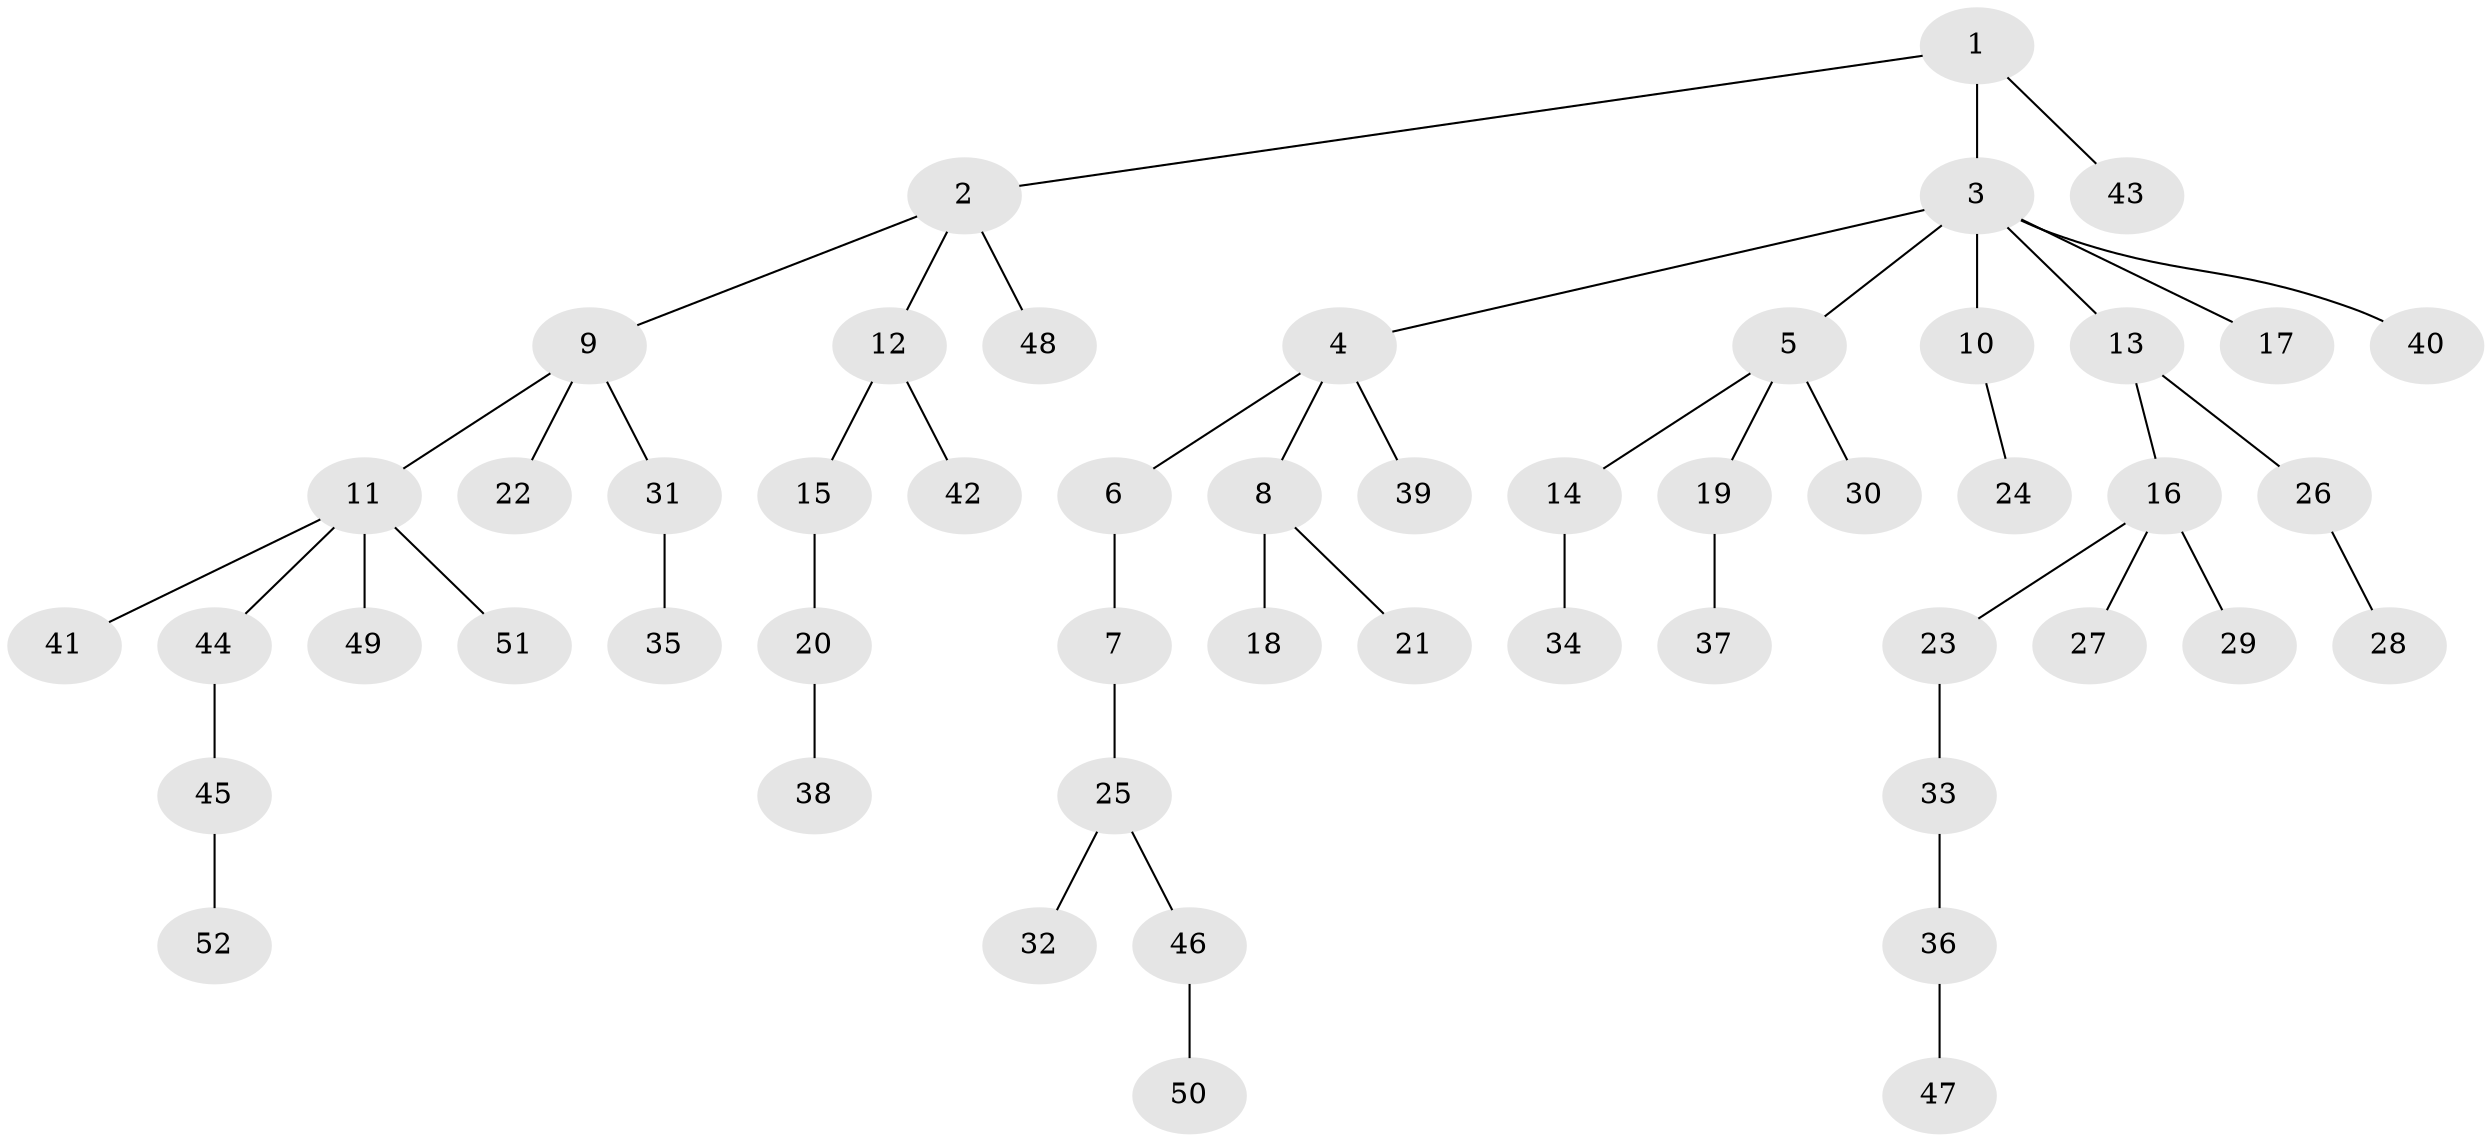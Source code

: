 // coarse degree distribution, {4: 0.05, 9: 0.05, 3: 0.1, 2: 0.15, 1: 0.65}
// Generated by graph-tools (version 1.1) at 2025/19/03/04/25 18:19:25]
// undirected, 52 vertices, 51 edges
graph export_dot {
graph [start="1"]
  node [color=gray90,style=filled];
  1;
  2;
  3;
  4;
  5;
  6;
  7;
  8;
  9;
  10;
  11;
  12;
  13;
  14;
  15;
  16;
  17;
  18;
  19;
  20;
  21;
  22;
  23;
  24;
  25;
  26;
  27;
  28;
  29;
  30;
  31;
  32;
  33;
  34;
  35;
  36;
  37;
  38;
  39;
  40;
  41;
  42;
  43;
  44;
  45;
  46;
  47;
  48;
  49;
  50;
  51;
  52;
  1 -- 2;
  1 -- 3;
  1 -- 43;
  2 -- 9;
  2 -- 12;
  2 -- 48;
  3 -- 4;
  3 -- 5;
  3 -- 10;
  3 -- 13;
  3 -- 17;
  3 -- 40;
  4 -- 6;
  4 -- 8;
  4 -- 39;
  5 -- 14;
  5 -- 19;
  5 -- 30;
  6 -- 7;
  7 -- 25;
  8 -- 18;
  8 -- 21;
  9 -- 11;
  9 -- 22;
  9 -- 31;
  10 -- 24;
  11 -- 41;
  11 -- 44;
  11 -- 49;
  11 -- 51;
  12 -- 15;
  12 -- 42;
  13 -- 16;
  13 -- 26;
  14 -- 34;
  15 -- 20;
  16 -- 23;
  16 -- 27;
  16 -- 29;
  19 -- 37;
  20 -- 38;
  23 -- 33;
  25 -- 32;
  25 -- 46;
  26 -- 28;
  31 -- 35;
  33 -- 36;
  36 -- 47;
  44 -- 45;
  45 -- 52;
  46 -- 50;
}
